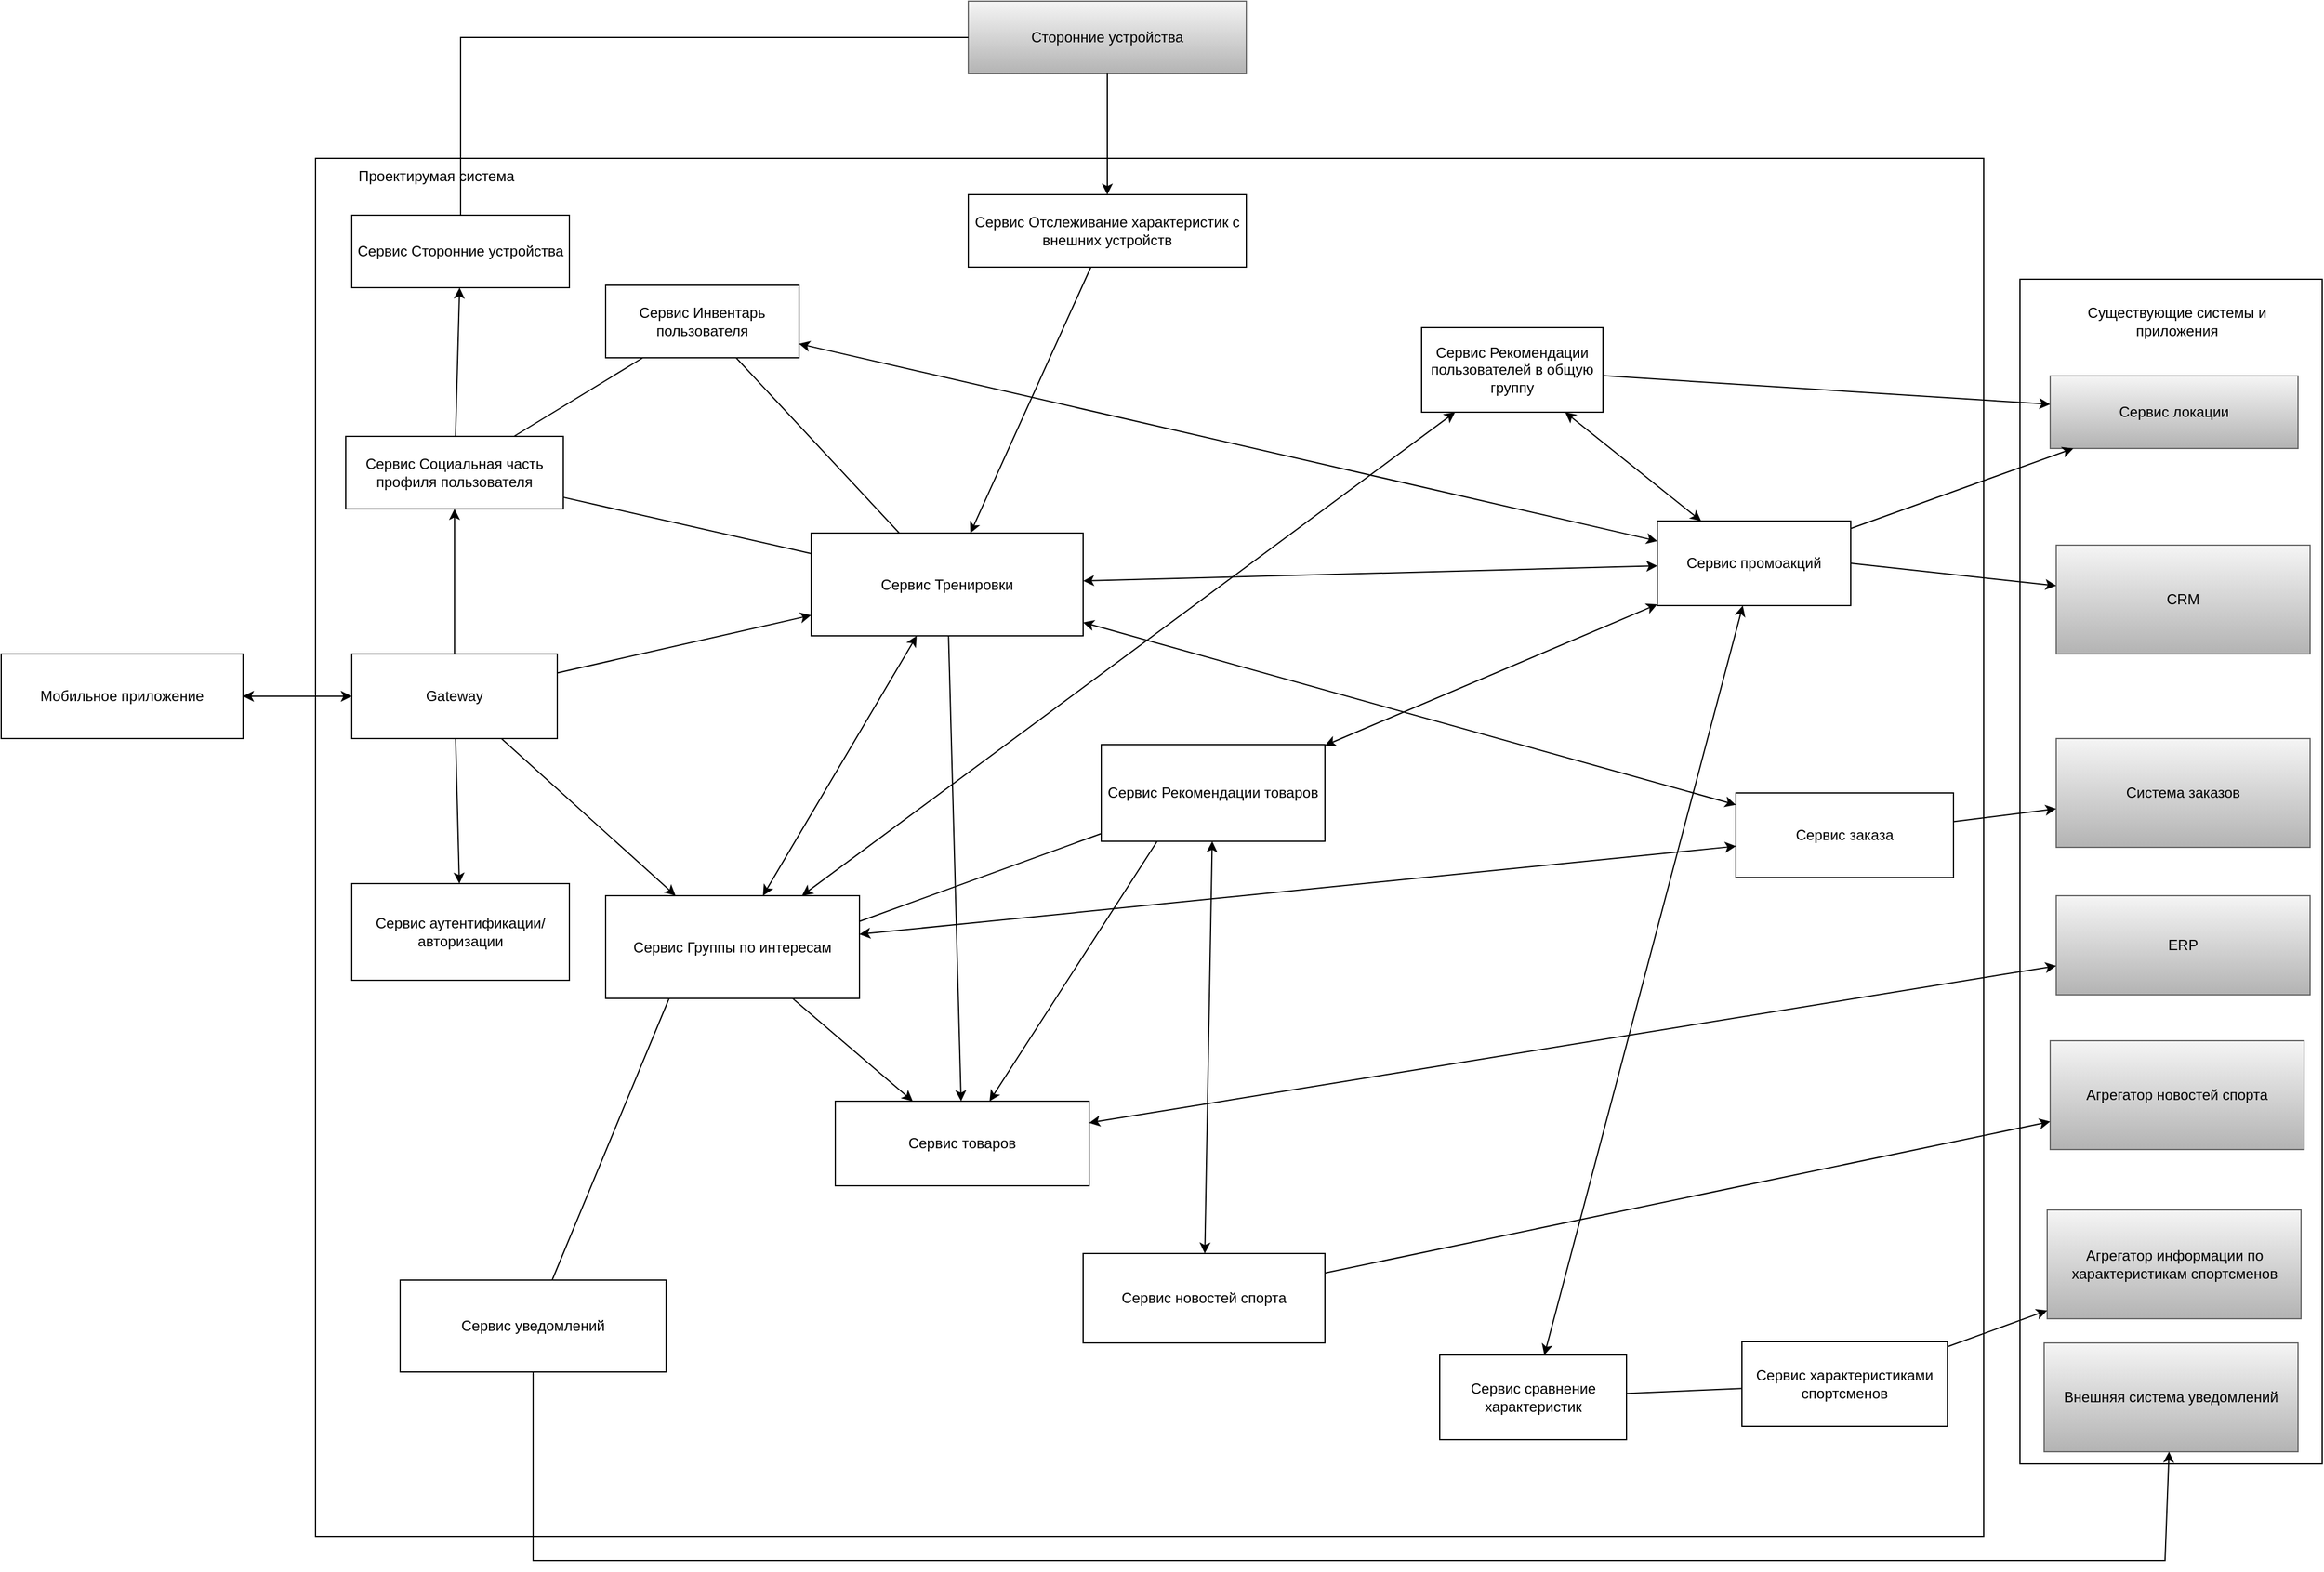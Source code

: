 <mxfile version="28.0.6">
  <diagram id="knsnF6ObBRKme7ACtTA0" name="Страница 1">
    <mxGraphModel dx="2479" dy="1792" grid="1" gridSize="10" guides="1" tooltips="1" connect="1" arrows="1" fold="1" page="1" pageScale="1" pageWidth="1169" pageHeight="827" math="0" shadow="0">
      <root>
        <mxCell id="0" />
        <mxCell id="1" parent="0" />
        <mxCell id="5rGbsbJMOas40W4paa9o-69" value="" style="rounded=0;whiteSpace=wrap;html=1;" vertex="1" parent="1">
          <mxGeometry x="1360" y="-500" width="250" height="980" as="geometry" />
        </mxCell>
        <mxCell id="5rGbsbJMOas40W4paa9o-66" value="Мобильное приложение" style="rounded=0;whiteSpace=wrap;html=1;" vertex="1" parent="1">
          <mxGeometry x="-310" y="-190" width="200" height="70" as="geometry" />
        </mxCell>
        <mxCell id="5rGbsbJMOas40W4paa9o-63" value="" style="rounded=0;whiteSpace=wrap;html=1;" vertex="1" parent="1">
          <mxGeometry x="-50" y="-600" width="1380" height="1140" as="geometry" />
        </mxCell>
        <mxCell id="uNtTc-Wmph4pzVrM2ROG-3" value="Сервис Тренировки" style="rounded=0;whiteSpace=wrap;html=1;" parent="1" vertex="1">
          <mxGeometry x="360" y="-290" width="225" height="85" as="geometry" />
        </mxCell>
        <mxCell id="uNtTc-Wmph4pzVrM2ROG-4" value="Сервис Группы по интересам" style="rounded=0;whiteSpace=wrap;html=1;" parent="1" vertex="1">
          <mxGeometry x="190" y="10" width="210" height="85" as="geometry" />
        </mxCell>
        <mxCell id="Q4NwFkbrb7sqt-uBTXur-2" value="Сервис товаров" style="rounded=0;whiteSpace=wrap;html=1;" parent="1" vertex="1">
          <mxGeometry x="380" y="180" width="210" height="70" as="geometry" />
        </mxCell>
        <mxCell id="Q4NwFkbrb7sqt-uBTXur-11" value="ERP" style="rounded=0;whiteSpace=wrap;html=1;fillColor=#f5f5f5;strokeColor=#666666;gradientColor=#b3b3b3;" parent="1" vertex="1">
          <mxGeometry x="1390" y="10" width="210" height="82" as="geometry" />
        </mxCell>
        <mxCell id="Q4NwFkbrb7sqt-uBTXur-12" value="" style="endArrow=classic;html=1;rounded=0;startArrow=classic;startFill=1;endFill=1;" parent="1" source="Q4NwFkbrb7sqt-uBTXur-2" target="Q4NwFkbrb7sqt-uBTXur-11" edge="1">
          <mxGeometry width="50" height="50" relative="1" as="geometry">
            <mxPoint x="450" y="290" as="sourcePoint" />
            <mxPoint x="500" y="240" as="targetPoint" />
          </mxGeometry>
        </mxCell>
        <mxCell id="Q4NwFkbrb7sqt-uBTXur-15" value="" style="endArrow=classic;html=1;rounded=0;startArrow=classic;startFill=1;endFill=1;" parent="1" source="uNtTc-Wmph4pzVrM2ROG-4" target="uNtTc-Wmph4pzVrM2ROG-3" edge="1">
          <mxGeometry width="50" height="50" relative="1" as="geometry">
            <mxPoint x="450" y="230" as="sourcePoint" />
            <mxPoint x="470" y="120" as="targetPoint" />
          </mxGeometry>
        </mxCell>
        <mxCell id="5rGbsbJMOas40W4paa9o-3" value="Сервис локации" style="rounded=0;whiteSpace=wrap;html=1;fillColor=#f5f5f5;strokeColor=#666666;gradientColor=#b3b3b3;" vertex="1" parent="1">
          <mxGeometry x="1385" y="-420" width="205" height="60" as="geometry" />
        </mxCell>
        <mxCell id="5rGbsbJMOas40W4paa9o-12" value="" style="endArrow=classic;html=1;rounded=0;endFill=1;" edge="1" parent="1" source="uNtTc-Wmph4pzVrM2ROG-4" target="Q4NwFkbrb7sqt-uBTXur-2">
          <mxGeometry width="50" height="50" relative="1" as="geometry">
            <mxPoint x="250" y="200" as="sourcePoint" />
            <mxPoint x="300" y="150" as="targetPoint" />
          </mxGeometry>
        </mxCell>
        <mxCell id="5rGbsbJMOas40W4paa9o-15" value="Сервис Социальная часть профиля пользователя" style="rounded=0;whiteSpace=wrap;html=1;" vertex="1" parent="1">
          <mxGeometry x="-25" y="-370" width="180" height="60" as="geometry" />
        </mxCell>
        <mxCell id="5rGbsbJMOas40W4paa9o-22" value="" style="endArrow=none;html=1;rounded=0;" edge="1" parent="1" source="5rGbsbJMOas40W4paa9o-21" target="5rGbsbJMOas40W4paa9o-15">
          <mxGeometry width="50" height="50" relative="1" as="geometry">
            <mxPoint x="320" y="-150" as="sourcePoint" />
            <mxPoint x="370" y="-200" as="targetPoint" />
          </mxGeometry>
        </mxCell>
        <mxCell id="5rGbsbJMOas40W4paa9o-28" value="Система заказов" style="rounded=0;whiteSpace=wrap;html=1;fillColor=#f5f5f5;strokeColor=#666666;gradientColor=#b3b3b3;" vertex="1" parent="1">
          <mxGeometry x="1390" y="-120" width="210" height="90" as="geometry" />
        </mxCell>
        <mxCell id="5rGbsbJMOas40W4paa9o-33" value="Сервис уведомлений" style="rounded=0;whiteSpace=wrap;html=1;" vertex="1" parent="1">
          <mxGeometry x="20" y="328" width="220" height="76" as="geometry" />
        </mxCell>
        <mxCell id="5rGbsbJMOas40W4paa9o-35" value="" style="endArrow=none;html=1;rounded=0;exitX=0.25;exitY=1;exitDx=0;exitDy=0;" edge="1" parent="1" source="uNtTc-Wmph4pzVrM2ROG-4" target="5rGbsbJMOas40W4paa9o-33">
          <mxGeometry width="50" height="50" relative="1" as="geometry">
            <mxPoint x="80" y="80" as="sourcePoint" />
            <mxPoint x="193" y="230" as="targetPoint" />
            <Array as="points" />
          </mxGeometry>
        </mxCell>
        <mxCell id="5rGbsbJMOas40W4paa9o-41" value="Сторонние устройства" style="rounded=0;whiteSpace=wrap;html=1;fillColor=#f5f5f5;strokeColor=#666666;gradientColor=#b3b3b3;" vertex="1" parent="1">
          <mxGeometry x="490" y="-730" width="230" height="60" as="geometry" />
        </mxCell>
        <mxCell id="5rGbsbJMOas40W4paa9o-42" value="" style="endArrow=none;html=1;rounded=0;startArrow=classic;startFill=1;" edge="1" parent="1" source="5rGbsbJMOas40W4paa9o-94" target="5rGbsbJMOas40W4paa9o-41">
          <mxGeometry width="50" height="50" relative="1" as="geometry">
            <mxPoint x="950" y="-10" as="sourcePoint" />
            <mxPoint x="1000" y="-60" as="targetPoint" />
          </mxGeometry>
        </mxCell>
        <mxCell id="5rGbsbJMOas40W4paa9o-21" value="Сервис Инвентарь пользователя" style="rounded=0;whiteSpace=wrap;html=1;" vertex="1" parent="1">
          <mxGeometry x="190" y="-495" width="160" height="60" as="geometry" />
        </mxCell>
        <mxCell id="5rGbsbJMOas40W4paa9o-44" value="" style="endArrow=none;html=1;rounded=0;exitX=0.5;exitY=0;exitDx=0;exitDy=0;" edge="1" parent="1" source="5rGbsbJMOas40W4paa9o-97" target="5rGbsbJMOas40W4paa9o-41">
          <mxGeometry width="50" height="50" relative="1" as="geometry">
            <mxPoint x="400" y="-380" as="sourcePoint" />
            <mxPoint x="450" y="-430" as="targetPoint" />
            <Array as="points">
              <mxPoint x="70" y="-700" />
            </Array>
          </mxGeometry>
        </mxCell>
        <mxCell id="5rGbsbJMOas40W4paa9o-46" value="Сервис промоакций" style="rounded=0;whiteSpace=wrap;html=1;" vertex="1" parent="1">
          <mxGeometry x="1060" y="-300" width="160" height="70" as="geometry" />
        </mxCell>
        <mxCell id="5rGbsbJMOas40W4paa9o-47" value="Сервис новостей спорта" style="rounded=0;whiteSpace=wrap;html=1;" vertex="1" parent="1">
          <mxGeometry x="585" y="306" width="200" height="74" as="geometry" />
        </mxCell>
        <mxCell id="5rGbsbJMOas40W4paa9o-52" value="" style="endArrow=classic;html=1;rounded=0;endFill=1;" edge="1" parent="1" source="5rGbsbJMOas40W4paa9o-46" target="5rGbsbJMOas40W4paa9o-3">
          <mxGeometry width="50" height="50" relative="1" as="geometry">
            <mxPoint x="780" y="50" as="sourcePoint" />
            <mxPoint x="830" as="targetPoint" />
          </mxGeometry>
        </mxCell>
        <mxCell id="5rGbsbJMOas40W4paa9o-54" value="" style="endArrow=classic;html=1;rounded=0;startArrow=classic;startFill=1;endFill=1;" edge="1" parent="1" source="5rGbsbJMOas40W4paa9o-47" target="5rGbsbJMOas40W4paa9o-77">
          <mxGeometry width="50" height="50" relative="1" as="geometry">
            <mxPoint x="280" y="210" as="sourcePoint" />
            <mxPoint x="714.294" y="70.0" as="targetPoint" />
          </mxGeometry>
        </mxCell>
        <mxCell id="5rGbsbJMOas40W4paa9o-56" value="Агрегатор новостей спорта" style="rounded=0;whiteSpace=wrap;html=1;fillColor=#f5f5f5;strokeColor=#666666;gradientColor=#b3b3b3;" vertex="1" parent="1">
          <mxGeometry x="1385" y="130" width="210" height="90" as="geometry" />
        </mxCell>
        <mxCell id="5rGbsbJMOas40W4paa9o-57" value="" style="endArrow=classic;html=1;rounded=0;startArrow=none;startFill=0;endFill=1;" edge="1" parent="1" source="5rGbsbJMOas40W4paa9o-47" target="5rGbsbJMOas40W4paa9o-56">
          <mxGeometry width="50" height="50" relative="1" as="geometry">
            <mxPoint x="630" y="30" as="sourcePoint" />
            <mxPoint x="680" y="-20" as="targetPoint" />
          </mxGeometry>
        </mxCell>
        <mxCell id="5rGbsbJMOas40W4paa9o-58" value="CRM" style="rounded=0;whiteSpace=wrap;html=1;fillColor=#f5f5f5;strokeColor=#666666;gradientColor=#b3b3b3;" vertex="1" parent="1">
          <mxGeometry x="1390" y="-280" width="210" height="90" as="geometry" />
        </mxCell>
        <mxCell id="5rGbsbJMOas40W4paa9o-59" value="" style="endArrow=classic;html=1;rounded=0;exitX=1;exitY=0.5;exitDx=0;exitDy=0;endFill=1;" edge="1" parent="1" source="5rGbsbJMOas40W4paa9o-46" target="5rGbsbJMOas40W4paa9o-58">
          <mxGeometry width="50" height="50" relative="1" as="geometry">
            <mxPoint x="690" y="30" as="sourcePoint" />
            <mxPoint x="740" y="-20" as="targetPoint" />
          </mxGeometry>
        </mxCell>
        <mxCell id="5rGbsbJMOas40W4paa9o-67" value="Проектирумая система" style="text;html=1;align=center;verticalAlign=middle;whiteSpace=wrap;rounded=0;" vertex="1" parent="1">
          <mxGeometry x="-40" y="-600" width="180" height="30" as="geometry" />
        </mxCell>
        <mxCell id="5rGbsbJMOas40W4paa9o-70" value="Существующие системы и приложения" style="text;html=1;align=center;verticalAlign=middle;whiteSpace=wrap;rounded=0;" vertex="1" parent="1">
          <mxGeometry x="1410" y="-480" width="160" height="30" as="geometry" />
        </mxCell>
        <mxCell id="5rGbsbJMOas40W4paa9o-77" value="Сервис Рекомендации товаров" style="rounded=0;whiteSpace=wrap;html=1;" vertex="1" parent="1">
          <mxGeometry x="600" y="-115" width="185" height="80" as="geometry" />
        </mxCell>
        <mxCell id="5rGbsbJMOas40W4paa9o-78" value="" style="endArrow=none;html=1;rounded=0;startArrow=classic;startFill=1;entryX=0.25;entryY=1;entryDx=0;entryDy=0;" edge="1" parent="1" source="Q4NwFkbrb7sqt-uBTXur-2" target="5rGbsbJMOas40W4paa9o-77">
          <mxGeometry width="50" height="50" relative="1" as="geometry">
            <mxPoint x="510" y="-110" as="sourcePoint" />
            <mxPoint x="560" y="-160" as="targetPoint" />
          </mxGeometry>
        </mxCell>
        <mxCell id="5rGbsbJMOas40W4paa9o-83" value="Агрегатор&amp;nbsp;информации по характеристикам спортсменов" style="rounded=0;whiteSpace=wrap;html=1;fillColor=#f5f5f5;strokeColor=#666666;gradientColor=#b3b3b3;" vertex="1" parent="1">
          <mxGeometry x="1382.5" y="270" width="210" height="90" as="geometry" />
        </mxCell>
        <mxCell id="5rGbsbJMOas40W4paa9o-84" value="Сервис сравнение характеристик" style="rounded=0;whiteSpace=wrap;html=1;" vertex="1" parent="1">
          <mxGeometry x="880" y="390" width="154.5" height="70" as="geometry" />
        </mxCell>
        <mxCell id="5rGbsbJMOas40W4paa9o-87" value="Сервис Рекомендации пользователей в общую группу" style="rounded=0;whiteSpace=wrap;html=1;" vertex="1" parent="1">
          <mxGeometry x="865" y="-460" width="150" height="70" as="geometry" />
        </mxCell>
        <mxCell id="5rGbsbJMOas40W4paa9o-88" value="" style="endArrow=classic;html=1;rounded=0;startArrow=classic;startFill=1;endFill=1;" edge="1" parent="1" source="5rGbsbJMOas40W4paa9o-87" target="5rGbsbJMOas40W4paa9o-46">
          <mxGeometry width="50" height="50" relative="1" as="geometry">
            <mxPoint x="640" y="-220" as="sourcePoint" />
            <mxPoint x="943.063" y="-285" as="targetPoint" />
          </mxGeometry>
        </mxCell>
        <mxCell id="5rGbsbJMOas40W4paa9o-89" value="" style="endArrow=classic;html=1;rounded=0;endFill=1;" edge="1" parent="1" source="5rGbsbJMOas40W4paa9o-87" target="5rGbsbJMOas40W4paa9o-3">
          <mxGeometry width="50" height="50" relative="1" as="geometry">
            <mxPoint x="640" y="-220" as="sourcePoint" />
            <mxPoint x="690" y="-270" as="targetPoint" />
          </mxGeometry>
        </mxCell>
        <mxCell id="5rGbsbJMOas40W4paa9o-91" value="" style="endArrow=classic;html=1;rounded=0;startArrow=classic;startFill=1;endFill=1;" edge="1" parent="1" source="5rGbsbJMOas40W4paa9o-46" target="uNtTc-Wmph4pzVrM2ROG-3">
          <mxGeometry width="50" height="50" relative="1" as="geometry">
            <mxPoint x="888" y="-262.938" as="sourcePoint" />
            <mxPoint x="690" y="-40" as="targetPoint" />
          </mxGeometry>
        </mxCell>
        <mxCell id="5rGbsbJMOas40W4paa9o-93" value="&lt;p style=&quot;margin: 0cm; font-size: 12pt; font-family: &amp;quot;Times New Roman&amp;quot;, serif; text-align: start; text-wrap-mode: wrap;&quot; class=&quot;MsoNormal&quot;&gt;&lt;br&gt;&lt;/p&gt;" style="edgeLabel;html=1;align=center;verticalAlign=middle;resizable=0;points=[];" vertex="1" connectable="0" parent="5rGbsbJMOas40W4paa9o-91">
          <mxGeometry x="0.079" y="2" relative="1" as="geometry">
            <mxPoint x="57" y="-49" as="offset" />
          </mxGeometry>
        </mxCell>
        <mxCell id="5rGbsbJMOas40W4paa9o-92" value="" style="endArrow=none;html=1;rounded=0;" edge="1" parent="1" source="5rGbsbJMOas40W4paa9o-139" target="5rGbsbJMOas40W4paa9o-84">
          <mxGeometry width="50" height="50" relative="1" as="geometry">
            <mxPoint x="640" y="70" as="sourcePoint" />
            <mxPoint x="690" y="20" as="targetPoint" />
          </mxGeometry>
        </mxCell>
        <mxCell id="5rGbsbJMOas40W4paa9o-94" value="Сервис Отслеживание характеристик с внешних устройств" style="rounded=0;whiteSpace=wrap;html=1;" vertex="1" parent="1">
          <mxGeometry x="490" y="-570" width="230" height="60" as="geometry" />
        </mxCell>
        <mxCell id="5rGbsbJMOas40W4paa9o-95" value="" style="endArrow=none;html=1;rounded=0;startArrow=classic;startFill=1;" edge="1" parent="1" source="uNtTc-Wmph4pzVrM2ROG-3" target="5rGbsbJMOas40W4paa9o-94">
          <mxGeometry width="50" height="50" relative="1" as="geometry">
            <mxPoint x="640" y="-410" as="sourcePoint" />
            <mxPoint x="596.747" y="-435" as="targetPoint" />
          </mxGeometry>
        </mxCell>
        <mxCell id="5rGbsbJMOas40W4paa9o-97" value="Сервис Сторонние устройства" style="rounded=0;whiteSpace=wrap;html=1;" vertex="1" parent="1">
          <mxGeometry x="-20" y="-553" width="180" height="60" as="geometry" />
        </mxCell>
        <mxCell id="5rGbsbJMOas40W4paa9o-98" value="" style="endArrow=classic;html=1;rounded=0;endFill=1;" edge="1" parent="1" source="5rGbsbJMOas40W4paa9o-15" target="5rGbsbJMOas40W4paa9o-97">
          <mxGeometry width="50" height="50" relative="1" as="geometry">
            <mxPoint x="640" y="-320" as="sourcePoint" />
            <mxPoint x="690" y="-370" as="targetPoint" />
          </mxGeometry>
        </mxCell>
        <mxCell id="5rGbsbJMOas40W4paa9o-104" value="Сервис аутентификации/авторизации" style="rounded=0;whiteSpace=wrap;html=1;" vertex="1" parent="1">
          <mxGeometry x="-20" width="180" height="80" as="geometry" />
        </mxCell>
        <mxCell id="5rGbsbJMOas40W4paa9o-107" value="Внешняя система уведомлений" style="rounded=0;whiteSpace=wrap;html=1;fillColor=#f5f5f5;strokeColor=#666666;gradientColor=#b3b3b3;" vertex="1" parent="1">
          <mxGeometry x="1380" y="380" width="210" height="90" as="geometry" />
        </mxCell>
        <mxCell id="5rGbsbJMOas40W4paa9o-108" value="" style="endArrow=classic;html=1;rounded=0;" edge="1" parent="1" source="5rGbsbJMOas40W4paa9o-33" target="5rGbsbJMOas40W4paa9o-107">
          <mxGeometry width="50" height="50" relative="1" as="geometry">
            <mxPoint x="760" y="60" as="sourcePoint" />
            <mxPoint x="1230" y="580" as="targetPoint" />
            <Array as="points">
              <mxPoint x="130" y="560" />
              <mxPoint x="1480" y="560" />
            </Array>
          </mxGeometry>
        </mxCell>
        <mxCell id="5rGbsbJMOas40W4paa9o-109" value="" style="endArrow=classic;html=1;rounded=0;" edge="1" parent="1" source="5rGbsbJMOas40W4paa9o-112" target="uNtTc-Wmph4pzVrM2ROG-4">
          <mxGeometry width="50" height="50" relative="1" as="geometry">
            <mxPoint x="270" y="70" as="sourcePoint" />
            <mxPoint x="320" y="20" as="targetPoint" />
          </mxGeometry>
        </mxCell>
        <mxCell id="5rGbsbJMOas40W4paa9o-110" value="" style="endArrow=classic;html=1;rounded=0;" edge="1" parent="1" source="5rGbsbJMOas40W4paa9o-112" target="uNtTc-Wmph4pzVrM2ROG-3">
          <mxGeometry width="50" height="50" relative="1" as="geometry">
            <mxPoint x="270" y="70" as="sourcePoint" />
            <mxPoint x="320" y="20" as="targetPoint" />
          </mxGeometry>
        </mxCell>
        <mxCell id="5rGbsbJMOas40W4paa9o-111" value="" style="endArrow=classic;html=1;rounded=0;" edge="1" parent="1" source="5rGbsbJMOas40W4paa9o-112" target="5rGbsbJMOas40W4paa9o-15">
          <mxGeometry width="50" height="50" relative="1" as="geometry">
            <mxPoint x="270" y="-300" as="sourcePoint" />
            <mxPoint x="320" y="-350" as="targetPoint" />
          </mxGeometry>
        </mxCell>
        <mxCell id="5rGbsbJMOas40W4paa9o-112" value="Gateway" style="rounded=0;whiteSpace=wrap;html=1;" vertex="1" parent="1">
          <mxGeometry x="-20" y="-190" width="170" height="70" as="geometry" />
        </mxCell>
        <mxCell id="5rGbsbJMOas40W4paa9o-113" value="" style="endArrow=classic;html=1;rounded=0;startArrow=classic;startFill=1;" edge="1" parent="1" source="5rGbsbJMOas40W4paa9o-66" target="5rGbsbJMOas40W4paa9o-112">
          <mxGeometry width="50" height="50" relative="1" as="geometry">
            <mxPoint x="270" y="-160" as="sourcePoint" />
            <mxPoint x="320" y="-210" as="targetPoint" />
          </mxGeometry>
        </mxCell>
        <mxCell id="5rGbsbJMOas40W4paa9o-114" value="" style="endArrow=classic;html=1;rounded=0;" edge="1" parent="1" source="5rGbsbJMOas40W4paa9o-112" target="5rGbsbJMOas40W4paa9o-104">
          <mxGeometry width="50" height="50" relative="1" as="geometry">
            <mxPoint x="270" y="-160" as="sourcePoint" />
            <mxPoint x="320" y="-210" as="targetPoint" />
          </mxGeometry>
        </mxCell>
        <mxCell id="5rGbsbJMOas40W4paa9o-123" value="" style="endArrow=none;html=1;rounded=0;" edge="1" parent="1" source="uNtTc-Wmph4pzVrM2ROG-3" target="5rGbsbJMOas40W4paa9o-21">
          <mxGeometry width="50" height="50" relative="1" as="geometry">
            <mxPoint x="790" y="-70" as="sourcePoint" />
            <mxPoint x="434.39" y="-310" as="targetPoint" />
          </mxGeometry>
        </mxCell>
        <mxCell id="5rGbsbJMOas40W4paa9o-136" value="" style="endArrow=none;html=1;rounded=0;" edge="1" parent="1" source="5rGbsbJMOas40W4paa9o-15" target="uNtTc-Wmph4pzVrM2ROG-3">
          <mxGeometry width="50" height="50" relative="1" as="geometry">
            <mxPoint x="560" y="-180" as="sourcePoint" />
            <mxPoint x="240" y="-331.463" as="targetPoint" />
          </mxGeometry>
        </mxCell>
        <mxCell id="5rGbsbJMOas40W4paa9o-139" value="Сервис характеристиками спортсменов" style="rounded=0;whiteSpace=wrap;html=1;" vertex="1" parent="1">
          <mxGeometry x="1130" y="379" width="170" height="70" as="geometry" />
        </mxCell>
        <mxCell id="5rGbsbJMOas40W4paa9o-145" value="" style="endArrow=none;html=1;rounded=0;entryX=1;entryY=0.25;entryDx=0;entryDy=0;" edge="1" parent="1" source="5rGbsbJMOas40W4paa9o-77" target="uNtTc-Wmph4pzVrM2ROG-4">
          <mxGeometry width="50" height="50" relative="1" as="geometry">
            <mxPoint x="770" y="160" as="sourcePoint" />
            <mxPoint x="554.5" y="-126.959" as="targetPoint" />
          </mxGeometry>
        </mxCell>
        <mxCell id="5rGbsbJMOas40W4paa9o-146" value="" style="endArrow=classic;html=1;rounded=0;" edge="1" parent="1" source="5rGbsbJMOas40W4paa9o-147" target="5rGbsbJMOas40W4paa9o-28">
          <mxGeometry width="50" height="50" relative="1" as="geometry">
            <mxPoint x="770" y="150" as="sourcePoint" />
            <mxPoint x="820" y="100" as="targetPoint" />
          </mxGeometry>
        </mxCell>
        <mxCell id="5rGbsbJMOas40W4paa9o-147" value="Сервис заказа" style="rounded=0;whiteSpace=wrap;html=1;" vertex="1" parent="1">
          <mxGeometry x="1125" y="-75" width="180" height="70" as="geometry" />
        </mxCell>
        <mxCell id="5rGbsbJMOas40W4paa9o-150" value="" style="endArrow=classic;html=1;rounded=0;startArrow=classic;startFill=1;" edge="1" parent="1" source="uNtTc-Wmph4pzVrM2ROG-3" target="5rGbsbJMOas40W4paa9o-147">
          <mxGeometry width="50" height="50" relative="1" as="geometry">
            <mxPoint x="770" y="140" as="sourcePoint" />
            <mxPoint x="989.0" y="-123.341" as="targetPoint" />
          </mxGeometry>
        </mxCell>
        <mxCell id="5rGbsbJMOas40W4paa9o-157" value="" style="endArrow=classic;html=1;rounded=0;startArrow=none;startFill=0;endFill=1;" edge="1" parent="1" source="5rGbsbJMOas40W4paa9o-139" target="5rGbsbJMOas40W4paa9o-83">
          <mxGeometry width="50" height="50" relative="1" as="geometry">
            <mxPoint x="1140" y="383" as="sourcePoint" />
            <mxPoint x="1965" y="230" as="targetPoint" />
          </mxGeometry>
        </mxCell>
        <mxCell id="5rGbsbJMOas40W4paa9o-169" value="" style="endArrow=classic;html=1;rounded=0;startArrow=classic;startFill=1;endFill=1;" edge="1" parent="1" source="5rGbsbJMOas40W4paa9o-84" target="5rGbsbJMOas40W4paa9o-46">
          <mxGeometry width="50" height="50" relative="1" as="geometry">
            <mxPoint x="640" as="sourcePoint" />
            <mxPoint x="942.831" y="-245" as="targetPoint" />
          </mxGeometry>
        </mxCell>
        <mxCell id="5rGbsbJMOas40W4paa9o-170" value="&lt;p style=&quot;margin: 0cm; font-size: 12pt; font-family: &amp;quot;Times New Roman&amp;quot;, serif; text-align: start; text-wrap-mode: wrap;&quot; class=&quot;MsoNormal&quot;&gt;&lt;br&gt;&lt;/p&gt;" style="edgeLabel;html=1;align=center;verticalAlign=middle;resizable=0;points=[];" vertex="1" connectable="0" parent="5rGbsbJMOas40W4paa9o-169">
          <mxGeometry x="0.079" y="2" relative="1" as="geometry">
            <mxPoint x="57" y="-49" as="offset" />
          </mxGeometry>
        </mxCell>
        <mxCell id="5rGbsbJMOas40W4paa9o-171" value="" style="endArrow=classic;html=1;rounded=0;startArrow=classic;startFill=1;endFill=1;" edge="1" parent="1" source="5rGbsbJMOas40W4paa9o-77" target="5rGbsbJMOas40W4paa9o-46">
          <mxGeometry width="50" height="50" relative="1" as="geometry">
            <mxPoint x="1000" y="420" as="sourcePoint" />
            <mxPoint x="907.367" y="-245" as="targetPoint" />
          </mxGeometry>
        </mxCell>
        <mxCell id="5rGbsbJMOas40W4paa9o-172" value="&lt;p style=&quot;margin: 0cm; font-size: 12pt; font-family: &amp;quot;Times New Roman&amp;quot;, serif; text-align: start; text-wrap-mode: wrap;&quot; class=&quot;MsoNormal&quot;&gt;&lt;br&gt;&lt;/p&gt;" style="edgeLabel;html=1;align=center;verticalAlign=middle;resizable=0;points=[];" vertex="1" connectable="0" parent="5rGbsbJMOas40W4paa9o-171">
          <mxGeometry x="0.079" y="2" relative="1" as="geometry">
            <mxPoint x="57" y="-49" as="offset" />
          </mxGeometry>
        </mxCell>
        <mxCell id="5rGbsbJMOas40W4paa9o-173" value="" style="endArrow=classic;startArrow=classic;html=1;rounded=0;" edge="1" parent="1" source="uNtTc-Wmph4pzVrM2ROG-4" target="5rGbsbJMOas40W4paa9o-87">
          <mxGeometry width="50" height="50" relative="1" as="geometry">
            <mxPoint x="724.953" y="30.0" as="sourcePoint" />
            <mxPoint x="500" y="-120" as="targetPoint" />
          </mxGeometry>
        </mxCell>
        <mxCell id="5rGbsbJMOas40W4paa9o-174" value="" style="endArrow=classic;html=1;rounded=0;endFill=1;" edge="1" parent="1" source="uNtTc-Wmph4pzVrM2ROG-3" target="Q4NwFkbrb7sqt-uBTXur-2">
          <mxGeometry width="50" height="50" relative="1" as="geometry">
            <mxPoint x="510" y="130" as="sourcePoint" />
            <mxPoint x="676" y="235" as="targetPoint" />
          </mxGeometry>
        </mxCell>
        <mxCell id="5rGbsbJMOas40W4paa9o-175" value="" style="endArrow=classic;html=1;rounded=0;endFill=1;startArrow=classic;startFill=1;" edge="1" parent="1" source="5rGbsbJMOas40W4paa9o-21" target="5rGbsbJMOas40W4paa9o-46">
          <mxGeometry width="50" height="50" relative="1" as="geometry">
            <mxPoint x="900" y="-180" as="sourcePoint" />
            <mxPoint x="888" y="-281.481" as="targetPoint" />
          </mxGeometry>
        </mxCell>
        <mxCell id="5rGbsbJMOas40W4paa9o-177" value="" style="endArrow=classic;html=1;rounded=0;startArrow=classic;startFill=1;" edge="1" parent="1" source="uNtTc-Wmph4pzVrM2ROG-4" target="5rGbsbJMOas40W4paa9o-147">
          <mxGeometry width="50" height="50" relative="1" as="geometry">
            <mxPoint x="950" y="114" as="sourcePoint" />
            <mxPoint x="989.0" y="-98.588" as="targetPoint" />
          </mxGeometry>
        </mxCell>
      </root>
    </mxGraphModel>
  </diagram>
</mxfile>
